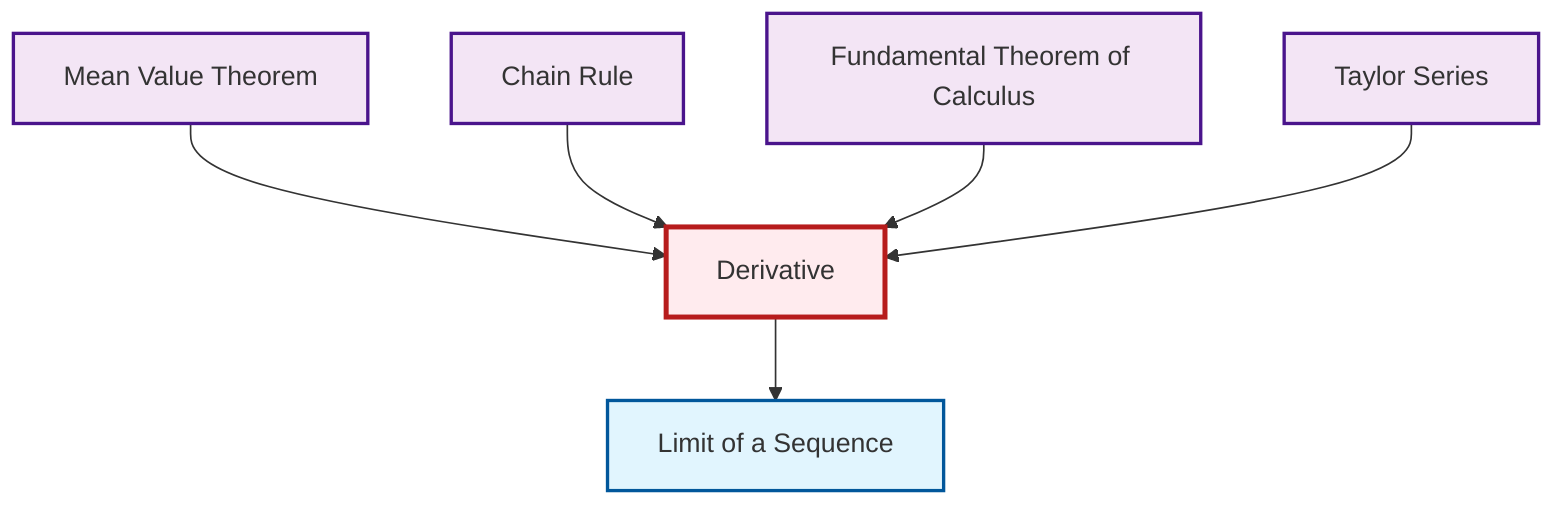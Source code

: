 graph TD
    classDef definition fill:#e1f5fe,stroke:#01579b,stroke-width:2px
    classDef theorem fill:#f3e5f5,stroke:#4a148c,stroke-width:2px
    classDef axiom fill:#fff3e0,stroke:#e65100,stroke-width:2px
    classDef example fill:#e8f5e9,stroke:#1b5e20,stroke-width:2px
    classDef current fill:#ffebee,stroke:#b71c1c,stroke-width:3px
    thm-taylor-series["Taylor Series"]:::theorem
    def-derivative["Derivative"]:::definition
    thm-fundamental-calculus["Fundamental Theorem of Calculus"]:::theorem
    thm-mean-value["Mean Value Theorem"]:::theorem
    thm-chain-rule["Chain Rule"]:::theorem
    def-limit["Limit of a Sequence"]:::definition
    thm-mean-value --> def-derivative
    thm-chain-rule --> def-derivative
    thm-fundamental-calculus --> def-derivative
    def-derivative --> def-limit
    thm-taylor-series --> def-derivative
    class def-derivative current